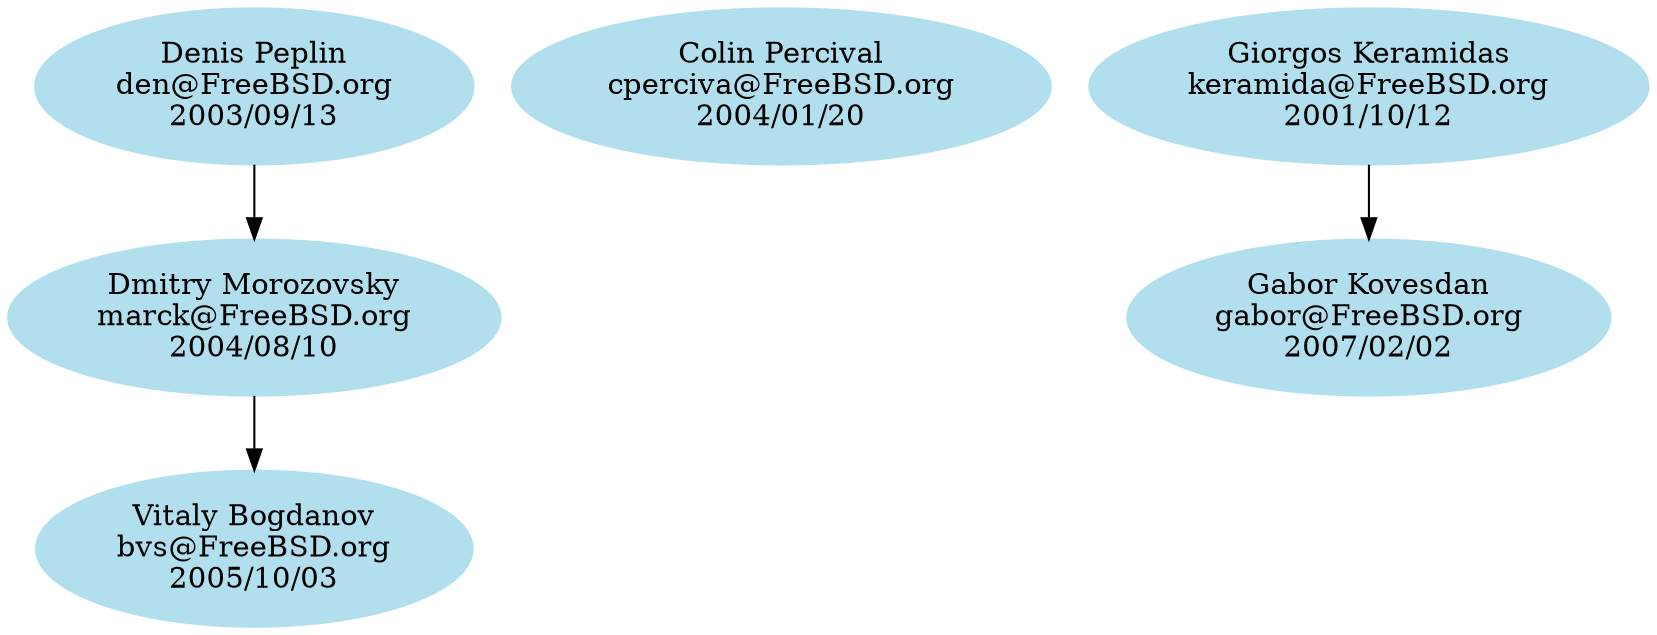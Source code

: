 # $FreeBSD$

digraph doc {

node [color=grey62, style=filled, bgcolor=black];

# Alumni go here.

node [color=lightblue2, style=filled, bgcolor=black];

# Current doc committers go here. Try to keep things sorted.

bvs [label="Vitaly Bogdanov\nbvs@FreeBSD.org\n2005/10/03"]
cperciva [label="Colin Percival\ncperciva@FreeBSD.org\n2004/01/20"]
den [label="Denis Peplin\nden@FreeBSD.org\n2003/09/13"]
gabor [label="Gabor Kovesdan\ngabor@FreeBSD.org\n2007/02/02"]
keramida [label="Giorgos Keramidas\nkeramida@FreeBSD.org\n2001/10/12"]
marck [label="Dmitry Morozovsky\nmarck@FreeBSD.org\n2004/08/10"]

# Here are the mentor/mentee relationships.

keramida -> gabor

marck -> bvs

den -> marck

}
